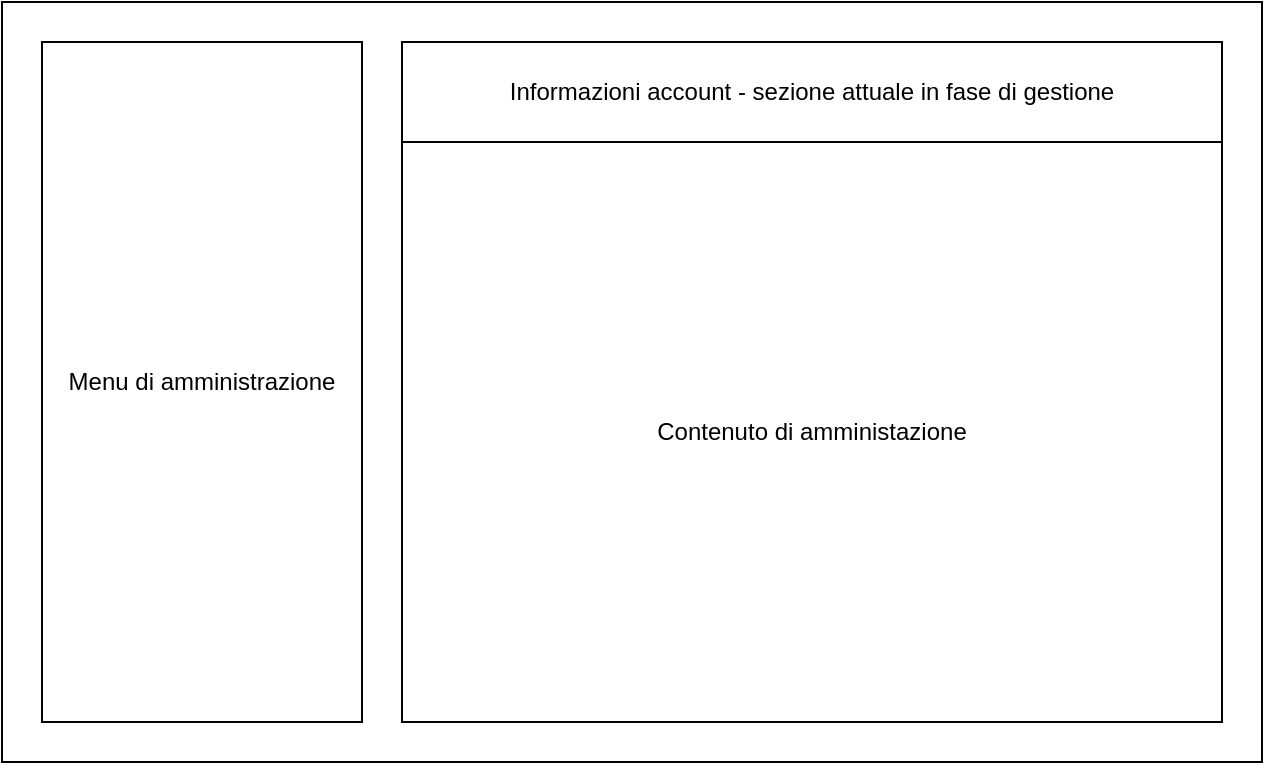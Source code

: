 <mxfile version="16.6.1" type="github">
  <diagram id="61VbCcZXCev8YtqBl3p2" name="Page-1">
    <mxGraphModel dx="946" dy="508" grid="1" gridSize="10" guides="1" tooltips="1" connect="1" arrows="1" fold="1" page="1" pageScale="1" pageWidth="827" pageHeight="1169" math="0" shadow="0">
      <root>
        <mxCell id="0" />
        <mxCell id="1" parent="0" />
        <mxCell id="in9KSEjNZDJkRzWnUhDc-1" value="" style="rounded=0;whiteSpace=wrap;html=1;" vertex="1" parent="1">
          <mxGeometry x="80" y="60" width="630" height="380" as="geometry" />
        </mxCell>
        <mxCell id="in9KSEjNZDJkRzWnUhDc-2" value="Menu di amministrazione" style="rounded=0;whiteSpace=wrap;html=1;" vertex="1" parent="1">
          <mxGeometry x="100" y="80" width="160" height="340" as="geometry" />
        </mxCell>
        <mxCell id="in9KSEjNZDJkRzWnUhDc-3" value="Contenuto di amministazione" style="rounded=0;whiteSpace=wrap;html=1;" vertex="1" parent="1">
          <mxGeometry x="280" y="130" width="410" height="290" as="geometry" />
        </mxCell>
        <mxCell id="in9KSEjNZDJkRzWnUhDc-4" value="Informazioni account - sezione attuale in fase di gestione" style="rounded=0;whiteSpace=wrap;html=1;" vertex="1" parent="1">
          <mxGeometry x="280" y="80" width="410" height="50" as="geometry" />
        </mxCell>
      </root>
    </mxGraphModel>
  </diagram>
</mxfile>
